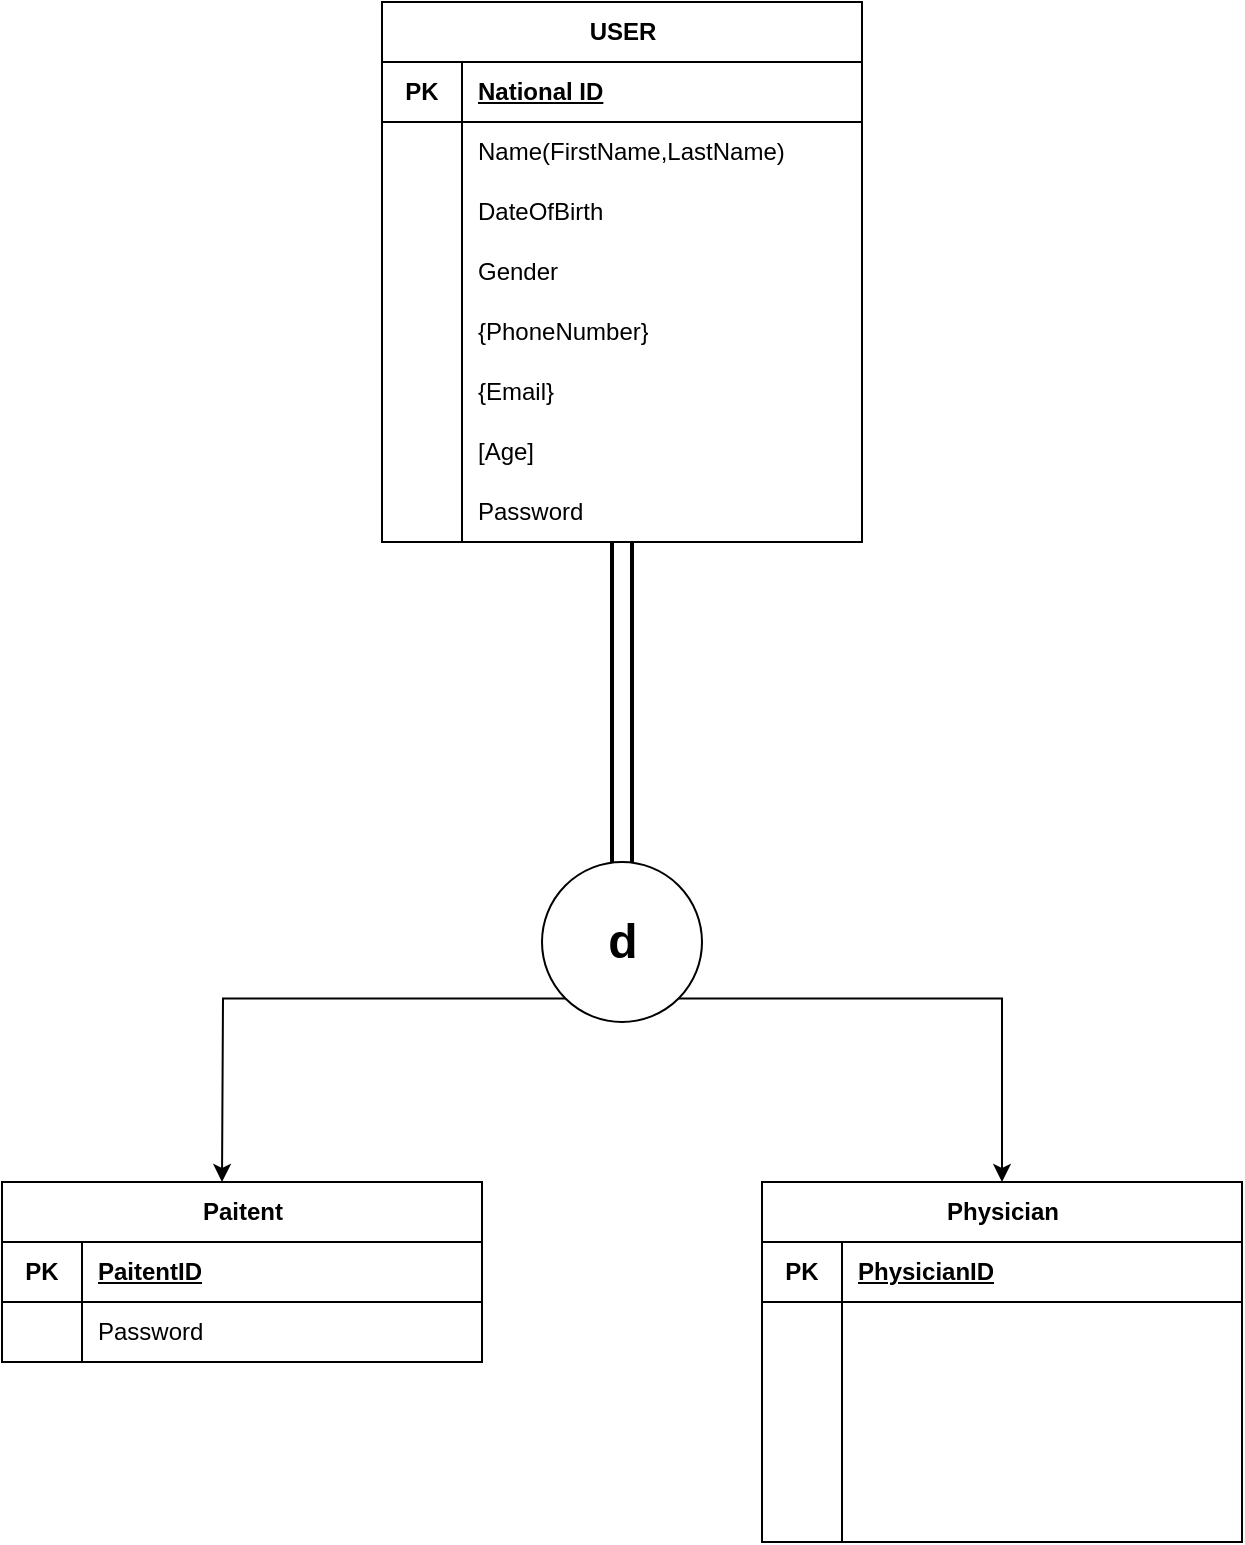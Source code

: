 <mxfile version="24.4.8" type="device">
  <diagram id="R2lEEEUBdFMjLlhIrx00" name="Page-1">
    <mxGraphModel dx="2284" dy="884" grid="1" gridSize="10" guides="1" tooltips="1" connect="1" arrows="1" fold="1" page="1" pageScale="1" pageWidth="850" pageHeight="1100" math="0" shadow="0" extFonts="Permanent Marker^https://fonts.googleapis.com/css?family=Permanent+Marker">
      <root>
        <mxCell id="0" />
        <mxCell id="1" parent="0" />
        <mxCell id="M4xSdwk6hb-akl-TWDKS-51" value="USER" style="shape=table;startSize=30;container=1;collapsible=1;childLayout=tableLayout;fixedRows=1;rowLines=0;fontStyle=1;align=center;resizeLast=1;html=1;" vertex="1" parent="1">
          <mxGeometry x="150" y="90" width="240" height="270" as="geometry" />
        </mxCell>
        <mxCell id="M4xSdwk6hb-akl-TWDKS-115" value="" style="shape=tableRow;horizontal=0;startSize=0;swimlaneHead=0;swimlaneBody=0;fillColor=none;collapsible=0;dropTarget=0;points=[[0,0.5],[1,0.5]];portConstraint=eastwest;top=0;left=0;right=0;bottom=1;" vertex="1" parent="M4xSdwk6hb-akl-TWDKS-51">
          <mxGeometry y="30" width="240" height="30" as="geometry" />
        </mxCell>
        <mxCell id="M4xSdwk6hb-akl-TWDKS-116" value="PK" style="shape=partialRectangle;connectable=0;fillColor=none;top=0;left=0;bottom=0;right=0;fontStyle=1;overflow=hidden;whiteSpace=wrap;html=1;" vertex="1" parent="M4xSdwk6hb-akl-TWDKS-115">
          <mxGeometry width="40" height="30" as="geometry">
            <mxRectangle width="40" height="30" as="alternateBounds" />
          </mxGeometry>
        </mxCell>
        <mxCell id="M4xSdwk6hb-akl-TWDKS-117" value="National ID" style="shape=partialRectangle;connectable=0;fillColor=none;top=0;left=0;bottom=0;right=0;align=left;spacingLeft=6;fontStyle=5;overflow=hidden;whiteSpace=wrap;html=1;" vertex="1" parent="M4xSdwk6hb-akl-TWDKS-115">
          <mxGeometry x="40" width="200" height="30" as="geometry">
            <mxRectangle width="200" height="30" as="alternateBounds" />
          </mxGeometry>
        </mxCell>
        <mxCell id="M4xSdwk6hb-akl-TWDKS-112" value="" style="shape=tableRow;horizontal=0;startSize=0;swimlaneHead=0;swimlaneBody=0;fillColor=none;collapsible=0;dropTarget=0;points=[[0,0.5],[1,0.5]];portConstraint=eastwest;top=0;left=0;right=0;bottom=0;" vertex="1" parent="M4xSdwk6hb-akl-TWDKS-51">
          <mxGeometry y="60" width="240" height="30" as="geometry" />
        </mxCell>
        <mxCell id="M4xSdwk6hb-akl-TWDKS-113" value="" style="shape=partialRectangle;connectable=0;fillColor=none;top=0;left=0;bottom=0;right=0;editable=1;overflow=hidden;whiteSpace=wrap;html=1;" vertex="1" parent="M4xSdwk6hb-akl-TWDKS-112">
          <mxGeometry width="40" height="30" as="geometry">
            <mxRectangle width="40" height="30" as="alternateBounds" />
          </mxGeometry>
        </mxCell>
        <mxCell id="M4xSdwk6hb-akl-TWDKS-114" value="Name(FirstName,LastName)" style="shape=partialRectangle;connectable=0;fillColor=none;top=0;left=0;bottom=0;right=0;align=left;spacingLeft=6;overflow=hidden;whiteSpace=wrap;html=1;" vertex="1" parent="M4xSdwk6hb-akl-TWDKS-112">
          <mxGeometry x="40" width="200" height="30" as="geometry">
            <mxRectangle width="200" height="30" as="alternateBounds" />
          </mxGeometry>
        </mxCell>
        <mxCell id="M4xSdwk6hb-akl-TWDKS-109" value="" style="shape=tableRow;horizontal=0;startSize=0;swimlaneHead=0;swimlaneBody=0;fillColor=none;collapsible=0;dropTarget=0;points=[[0,0.5],[1,0.5]];portConstraint=eastwest;top=0;left=0;right=0;bottom=0;" vertex="1" parent="M4xSdwk6hb-akl-TWDKS-51">
          <mxGeometry y="90" width="240" height="30" as="geometry" />
        </mxCell>
        <mxCell id="M4xSdwk6hb-akl-TWDKS-110" value="" style="shape=partialRectangle;connectable=0;fillColor=none;top=0;left=0;bottom=0;right=0;editable=1;overflow=hidden;whiteSpace=wrap;html=1;" vertex="1" parent="M4xSdwk6hb-akl-TWDKS-109">
          <mxGeometry width="40" height="30" as="geometry">
            <mxRectangle width="40" height="30" as="alternateBounds" />
          </mxGeometry>
        </mxCell>
        <mxCell id="M4xSdwk6hb-akl-TWDKS-111" value="DateOfBirth" style="shape=partialRectangle;connectable=0;fillColor=none;top=0;left=0;bottom=0;right=0;align=left;spacingLeft=6;overflow=hidden;whiteSpace=wrap;html=1;" vertex="1" parent="M4xSdwk6hb-akl-TWDKS-109">
          <mxGeometry x="40" width="200" height="30" as="geometry">
            <mxRectangle width="200" height="30" as="alternateBounds" />
          </mxGeometry>
        </mxCell>
        <mxCell id="M4xSdwk6hb-akl-TWDKS-106" value="" style="shape=tableRow;horizontal=0;startSize=0;swimlaneHead=0;swimlaneBody=0;fillColor=none;collapsible=0;dropTarget=0;points=[[0,0.5],[1,0.5]];portConstraint=eastwest;top=0;left=0;right=0;bottom=0;" vertex="1" parent="M4xSdwk6hb-akl-TWDKS-51">
          <mxGeometry y="120" width="240" height="30" as="geometry" />
        </mxCell>
        <mxCell id="M4xSdwk6hb-akl-TWDKS-107" value="" style="shape=partialRectangle;connectable=0;fillColor=none;top=0;left=0;bottom=0;right=0;editable=1;overflow=hidden;whiteSpace=wrap;html=1;" vertex="1" parent="M4xSdwk6hb-akl-TWDKS-106">
          <mxGeometry width="40" height="30" as="geometry">
            <mxRectangle width="40" height="30" as="alternateBounds" />
          </mxGeometry>
        </mxCell>
        <mxCell id="M4xSdwk6hb-akl-TWDKS-108" value="Gender" style="shape=partialRectangle;connectable=0;fillColor=none;top=0;left=0;bottom=0;right=0;align=left;spacingLeft=6;overflow=hidden;whiteSpace=wrap;html=1;" vertex="1" parent="M4xSdwk6hb-akl-TWDKS-106">
          <mxGeometry x="40" width="200" height="30" as="geometry">
            <mxRectangle width="200" height="30" as="alternateBounds" />
          </mxGeometry>
        </mxCell>
        <mxCell id="M4xSdwk6hb-akl-TWDKS-103" value="" style="shape=tableRow;horizontal=0;startSize=0;swimlaneHead=0;swimlaneBody=0;fillColor=none;collapsible=0;dropTarget=0;points=[[0,0.5],[1,0.5]];portConstraint=eastwest;top=0;left=0;right=0;bottom=0;" vertex="1" parent="M4xSdwk6hb-akl-TWDKS-51">
          <mxGeometry y="150" width="240" height="30" as="geometry" />
        </mxCell>
        <mxCell id="M4xSdwk6hb-akl-TWDKS-104" value="" style="shape=partialRectangle;connectable=0;fillColor=none;top=0;left=0;bottom=0;right=0;editable=1;overflow=hidden;whiteSpace=wrap;html=1;" vertex="1" parent="M4xSdwk6hb-akl-TWDKS-103">
          <mxGeometry width="40" height="30" as="geometry">
            <mxRectangle width="40" height="30" as="alternateBounds" />
          </mxGeometry>
        </mxCell>
        <mxCell id="M4xSdwk6hb-akl-TWDKS-105" value="{PhoneNumber}" style="shape=partialRectangle;connectable=0;fillColor=none;top=0;left=0;bottom=0;right=0;align=left;spacingLeft=6;overflow=hidden;whiteSpace=wrap;html=1;" vertex="1" parent="M4xSdwk6hb-akl-TWDKS-103">
          <mxGeometry x="40" width="200" height="30" as="geometry">
            <mxRectangle width="200" height="30" as="alternateBounds" />
          </mxGeometry>
        </mxCell>
        <mxCell id="M4xSdwk6hb-akl-TWDKS-100" value="" style="shape=tableRow;horizontal=0;startSize=0;swimlaneHead=0;swimlaneBody=0;fillColor=none;collapsible=0;dropTarget=0;points=[[0,0.5],[1,0.5]];portConstraint=eastwest;top=0;left=0;right=0;bottom=0;" vertex="1" parent="M4xSdwk6hb-akl-TWDKS-51">
          <mxGeometry y="180" width="240" height="30" as="geometry" />
        </mxCell>
        <mxCell id="M4xSdwk6hb-akl-TWDKS-101" value="" style="shape=partialRectangle;connectable=0;fillColor=none;top=0;left=0;bottom=0;right=0;editable=1;overflow=hidden;whiteSpace=wrap;html=1;" vertex="1" parent="M4xSdwk6hb-akl-TWDKS-100">
          <mxGeometry width="40" height="30" as="geometry">
            <mxRectangle width="40" height="30" as="alternateBounds" />
          </mxGeometry>
        </mxCell>
        <mxCell id="M4xSdwk6hb-akl-TWDKS-102" value="{Email}" style="shape=partialRectangle;connectable=0;fillColor=none;top=0;left=0;bottom=0;right=0;align=left;spacingLeft=6;overflow=hidden;whiteSpace=wrap;html=1;" vertex="1" parent="M4xSdwk6hb-akl-TWDKS-100">
          <mxGeometry x="40" width="200" height="30" as="geometry">
            <mxRectangle width="200" height="30" as="alternateBounds" />
          </mxGeometry>
        </mxCell>
        <mxCell id="M4xSdwk6hb-akl-TWDKS-97" value="" style="shape=tableRow;horizontal=0;startSize=0;swimlaneHead=0;swimlaneBody=0;fillColor=none;collapsible=0;dropTarget=0;points=[[0,0.5],[1,0.5]];portConstraint=eastwest;top=0;left=0;right=0;bottom=0;" vertex="1" parent="M4xSdwk6hb-akl-TWDKS-51">
          <mxGeometry y="210" width="240" height="30" as="geometry" />
        </mxCell>
        <mxCell id="M4xSdwk6hb-akl-TWDKS-98" value="" style="shape=partialRectangle;connectable=0;fillColor=none;top=0;left=0;bottom=0;right=0;editable=1;overflow=hidden;whiteSpace=wrap;html=1;" vertex="1" parent="M4xSdwk6hb-akl-TWDKS-97">
          <mxGeometry width="40" height="30" as="geometry">
            <mxRectangle width="40" height="30" as="alternateBounds" />
          </mxGeometry>
        </mxCell>
        <mxCell id="M4xSdwk6hb-akl-TWDKS-99" value="[Age]" style="shape=partialRectangle;connectable=0;fillColor=none;top=0;left=0;bottom=0;right=0;align=left;spacingLeft=6;overflow=hidden;whiteSpace=wrap;html=1;" vertex="1" parent="M4xSdwk6hb-akl-TWDKS-97">
          <mxGeometry x="40" width="200" height="30" as="geometry">
            <mxRectangle width="200" height="30" as="alternateBounds" />
          </mxGeometry>
        </mxCell>
        <mxCell id="M4xSdwk6hb-akl-TWDKS-67" value="" style="shape=tableRow;horizontal=0;startSize=0;swimlaneHead=0;swimlaneBody=0;fillColor=none;collapsible=0;dropTarget=0;points=[[0,0.5],[1,0.5]];portConstraint=eastwest;top=0;left=0;right=0;bottom=0;" vertex="1" parent="M4xSdwk6hb-akl-TWDKS-51">
          <mxGeometry y="240" width="240" height="30" as="geometry" />
        </mxCell>
        <mxCell id="M4xSdwk6hb-akl-TWDKS-68" value="" style="shape=partialRectangle;connectable=0;fillColor=none;top=0;left=0;bottom=0;right=0;editable=1;overflow=hidden;whiteSpace=wrap;html=1;" vertex="1" parent="M4xSdwk6hb-akl-TWDKS-67">
          <mxGeometry width="40" height="30" as="geometry">
            <mxRectangle width="40" height="30" as="alternateBounds" />
          </mxGeometry>
        </mxCell>
        <mxCell id="M4xSdwk6hb-akl-TWDKS-69" value="Password" style="shape=partialRectangle;connectable=0;fillColor=none;top=0;left=0;bottom=0;right=0;align=left;spacingLeft=6;overflow=hidden;whiteSpace=wrap;html=1;" vertex="1" parent="M4xSdwk6hb-akl-TWDKS-67">
          <mxGeometry x="40" width="200" height="30" as="geometry">
            <mxRectangle width="200" height="30" as="alternateBounds" />
          </mxGeometry>
        </mxCell>
        <mxCell id="M4xSdwk6hb-akl-TWDKS-127" value="" style="line;strokeWidth=2;direction=south;html=1;" vertex="1" parent="1">
          <mxGeometry x="260" y="360" width="10" height="160" as="geometry" />
        </mxCell>
        <mxCell id="M4xSdwk6hb-akl-TWDKS-128" value="" style="line;strokeWidth=2;direction=south;html=1;" vertex="1" parent="1">
          <mxGeometry x="270" y="360" width="10" height="160" as="geometry" />
        </mxCell>
        <mxCell id="M4xSdwk6hb-akl-TWDKS-134" style="edgeStyle=orthogonalEdgeStyle;rounded=0;orthogonalLoop=1;jettySize=auto;html=1;exitX=0;exitY=1;exitDx=0;exitDy=0;" edge="1" parent="1" source="M4xSdwk6hb-akl-TWDKS-131">
          <mxGeometry relative="1" as="geometry">
            <mxPoint x="70" y="680" as="targetPoint" />
          </mxGeometry>
        </mxCell>
        <mxCell id="M4xSdwk6hb-akl-TWDKS-135" style="edgeStyle=orthogonalEdgeStyle;rounded=0;orthogonalLoop=1;jettySize=auto;html=1;exitX=1;exitY=1;exitDx=0;exitDy=0;entryX=0.5;entryY=0;entryDx=0;entryDy=0;" edge="1" parent="1" source="M4xSdwk6hb-akl-TWDKS-131" target="M4xSdwk6hb-akl-TWDKS-161">
          <mxGeometry relative="1" as="geometry">
            <mxPoint x="460" y="670" as="targetPoint" />
          </mxGeometry>
        </mxCell>
        <mxCell id="M4xSdwk6hb-akl-TWDKS-131" value="" style="ellipse;whiteSpace=wrap;html=1;aspect=fixed;" vertex="1" parent="1">
          <mxGeometry x="230" y="520" width="80" height="80" as="geometry" />
        </mxCell>
        <mxCell id="M4xSdwk6hb-akl-TWDKS-136" value="Paitent" style="shape=table;startSize=30;container=1;collapsible=1;childLayout=tableLayout;fixedRows=1;rowLines=0;fontStyle=1;align=center;resizeLast=1;html=1;" vertex="1" parent="1">
          <mxGeometry x="-40" y="680" width="240" height="90" as="geometry" />
        </mxCell>
        <mxCell id="M4xSdwk6hb-akl-TWDKS-137" value="" style="shape=tableRow;horizontal=0;startSize=0;swimlaneHead=0;swimlaneBody=0;fillColor=none;collapsible=0;dropTarget=0;points=[[0,0.5],[1,0.5]];portConstraint=eastwest;top=0;left=0;right=0;bottom=1;" vertex="1" parent="M4xSdwk6hb-akl-TWDKS-136">
          <mxGeometry y="30" width="240" height="30" as="geometry" />
        </mxCell>
        <mxCell id="M4xSdwk6hb-akl-TWDKS-138" value="PK" style="shape=partialRectangle;connectable=0;fillColor=none;top=0;left=0;bottom=0;right=0;fontStyle=1;overflow=hidden;whiteSpace=wrap;html=1;" vertex="1" parent="M4xSdwk6hb-akl-TWDKS-137">
          <mxGeometry width="40" height="30" as="geometry">
            <mxRectangle width="40" height="30" as="alternateBounds" />
          </mxGeometry>
        </mxCell>
        <mxCell id="M4xSdwk6hb-akl-TWDKS-139" value="PaitentID" style="shape=partialRectangle;connectable=0;fillColor=none;top=0;left=0;bottom=0;right=0;align=left;spacingLeft=6;fontStyle=5;overflow=hidden;whiteSpace=wrap;html=1;" vertex="1" parent="M4xSdwk6hb-akl-TWDKS-137">
          <mxGeometry x="40" width="200" height="30" as="geometry">
            <mxRectangle width="200" height="30" as="alternateBounds" />
          </mxGeometry>
        </mxCell>
        <mxCell id="M4xSdwk6hb-akl-TWDKS-158" value="" style="shape=tableRow;horizontal=0;startSize=0;swimlaneHead=0;swimlaneBody=0;fillColor=none;collapsible=0;dropTarget=0;points=[[0,0.5],[1,0.5]];portConstraint=eastwest;top=0;left=0;right=0;bottom=0;" vertex="1" parent="M4xSdwk6hb-akl-TWDKS-136">
          <mxGeometry y="60" width="240" height="30" as="geometry" />
        </mxCell>
        <mxCell id="M4xSdwk6hb-akl-TWDKS-159" value="" style="shape=partialRectangle;connectable=0;fillColor=none;top=0;left=0;bottom=0;right=0;editable=1;overflow=hidden;whiteSpace=wrap;html=1;" vertex="1" parent="M4xSdwk6hb-akl-TWDKS-158">
          <mxGeometry width="40" height="30" as="geometry">
            <mxRectangle width="40" height="30" as="alternateBounds" />
          </mxGeometry>
        </mxCell>
        <mxCell id="M4xSdwk6hb-akl-TWDKS-160" value="Password" style="shape=partialRectangle;connectable=0;fillColor=none;top=0;left=0;bottom=0;right=0;align=left;spacingLeft=6;overflow=hidden;whiteSpace=wrap;html=1;" vertex="1" parent="M4xSdwk6hb-akl-TWDKS-158">
          <mxGeometry x="40" width="200" height="30" as="geometry">
            <mxRectangle width="200" height="30" as="alternateBounds" />
          </mxGeometry>
        </mxCell>
        <mxCell id="M4xSdwk6hb-akl-TWDKS-161" value="Physician" style="shape=table;startSize=30;container=1;collapsible=1;childLayout=tableLayout;fixedRows=1;rowLines=0;fontStyle=1;align=center;resizeLast=1;html=1;" vertex="1" parent="1">
          <mxGeometry x="340" y="680" width="240" height="180" as="geometry" />
        </mxCell>
        <mxCell id="M4xSdwk6hb-akl-TWDKS-162" value="" style="shape=tableRow;horizontal=0;startSize=0;swimlaneHead=0;swimlaneBody=0;fillColor=none;collapsible=0;dropTarget=0;points=[[0,0.5],[1,0.5]];portConstraint=eastwest;top=0;left=0;right=0;bottom=1;" vertex="1" parent="M4xSdwk6hb-akl-TWDKS-161">
          <mxGeometry y="30" width="240" height="30" as="geometry" />
        </mxCell>
        <mxCell id="M4xSdwk6hb-akl-TWDKS-163" value="PK" style="shape=partialRectangle;connectable=0;fillColor=none;top=0;left=0;bottom=0;right=0;fontStyle=1;overflow=hidden;whiteSpace=wrap;html=1;" vertex="1" parent="M4xSdwk6hb-akl-TWDKS-162">
          <mxGeometry width="40" height="30" as="geometry">
            <mxRectangle width="40" height="30" as="alternateBounds" />
          </mxGeometry>
        </mxCell>
        <mxCell id="M4xSdwk6hb-akl-TWDKS-164" value="PhysicianID" style="shape=partialRectangle;connectable=0;fillColor=none;top=0;left=0;bottom=0;right=0;align=left;spacingLeft=6;fontStyle=5;overflow=hidden;whiteSpace=wrap;html=1;" vertex="1" parent="M4xSdwk6hb-akl-TWDKS-162">
          <mxGeometry x="40" width="200" height="30" as="geometry">
            <mxRectangle width="200" height="30" as="alternateBounds" />
          </mxGeometry>
        </mxCell>
        <mxCell id="M4xSdwk6hb-akl-TWDKS-174" value="" style="shape=tableRow;horizontal=0;startSize=0;swimlaneHead=0;swimlaneBody=0;fillColor=none;collapsible=0;dropTarget=0;points=[[0,0.5],[1,0.5]];portConstraint=eastwest;top=0;left=0;right=0;bottom=0;" vertex="1" parent="M4xSdwk6hb-akl-TWDKS-161">
          <mxGeometry y="60" width="240" height="30" as="geometry" />
        </mxCell>
        <mxCell id="M4xSdwk6hb-akl-TWDKS-175" value="" style="shape=partialRectangle;connectable=0;fillColor=none;top=0;left=0;bottom=0;right=0;editable=1;overflow=hidden;whiteSpace=wrap;html=1;" vertex="1" parent="M4xSdwk6hb-akl-TWDKS-174">
          <mxGeometry width="40" height="30" as="geometry">
            <mxRectangle width="40" height="30" as="alternateBounds" />
          </mxGeometry>
        </mxCell>
        <mxCell id="M4xSdwk6hb-akl-TWDKS-176" value="" style="shape=partialRectangle;connectable=0;fillColor=none;top=0;left=0;bottom=0;right=0;align=left;spacingLeft=6;overflow=hidden;whiteSpace=wrap;html=1;" vertex="1" parent="M4xSdwk6hb-akl-TWDKS-174">
          <mxGeometry x="40" width="200" height="30" as="geometry">
            <mxRectangle width="200" height="30" as="alternateBounds" />
          </mxGeometry>
        </mxCell>
        <mxCell id="M4xSdwk6hb-akl-TWDKS-177" value="" style="shape=tableRow;horizontal=0;startSize=0;swimlaneHead=0;swimlaneBody=0;fillColor=none;collapsible=0;dropTarget=0;points=[[0,0.5],[1,0.5]];portConstraint=eastwest;top=0;left=0;right=0;bottom=0;" vertex="1" parent="M4xSdwk6hb-akl-TWDKS-161">
          <mxGeometry y="90" width="240" height="30" as="geometry" />
        </mxCell>
        <mxCell id="M4xSdwk6hb-akl-TWDKS-178" value="" style="shape=partialRectangle;connectable=0;fillColor=none;top=0;left=0;bottom=0;right=0;editable=1;overflow=hidden;whiteSpace=wrap;html=1;" vertex="1" parent="M4xSdwk6hb-akl-TWDKS-177">
          <mxGeometry width="40" height="30" as="geometry">
            <mxRectangle width="40" height="30" as="alternateBounds" />
          </mxGeometry>
        </mxCell>
        <mxCell id="M4xSdwk6hb-akl-TWDKS-179" value="" style="shape=partialRectangle;connectable=0;fillColor=none;top=0;left=0;bottom=0;right=0;align=left;spacingLeft=6;overflow=hidden;whiteSpace=wrap;html=1;" vertex="1" parent="M4xSdwk6hb-akl-TWDKS-177">
          <mxGeometry x="40" width="200" height="30" as="geometry">
            <mxRectangle width="200" height="30" as="alternateBounds" />
          </mxGeometry>
        </mxCell>
        <mxCell id="M4xSdwk6hb-akl-TWDKS-180" value="" style="shape=tableRow;horizontal=0;startSize=0;swimlaneHead=0;swimlaneBody=0;fillColor=none;collapsible=0;dropTarget=0;points=[[0,0.5],[1,0.5]];portConstraint=eastwest;top=0;left=0;right=0;bottom=0;" vertex="1" parent="M4xSdwk6hb-akl-TWDKS-161">
          <mxGeometry y="120" width="240" height="30" as="geometry" />
        </mxCell>
        <mxCell id="M4xSdwk6hb-akl-TWDKS-181" value="" style="shape=partialRectangle;connectable=0;fillColor=none;top=0;left=0;bottom=0;right=0;editable=1;overflow=hidden;whiteSpace=wrap;html=1;" vertex="1" parent="M4xSdwk6hb-akl-TWDKS-180">
          <mxGeometry width="40" height="30" as="geometry">
            <mxRectangle width="40" height="30" as="alternateBounds" />
          </mxGeometry>
        </mxCell>
        <mxCell id="M4xSdwk6hb-akl-TWDKS-182" value="" style="shape=partialRectangle;connectable=0;fillColor=none;top=0;left=0;bottom=0;right=0;align=left;spacingLeft=6;overflow=hidden;whiteSpace=wrap;html=1;" vertex="1" parent="M4xSdwk6hb-akl-TWDKS-180">
          <mxGeometry x="40" width="200" height="30" as="geometry">
            <mxRectangle width="200" height="30" as="alternateBounds" />
          </mxGeometry>
        </mxCell>
        <mxCell id="M4xSdwk6hb-akl-TWDKS-183" value="" style="shape=tableRow;horizontal=0;startSize=0;swimlaneHead=0;swimlaneBody=0;fillColor=none;collapsible=0;dropTarget=0;points=[[0,0.5],[1,0.5]];portConstraint=eastwest;top=0;left=0;right=0;bottom=0;" vertex="1" parent="M4xSdwk6hb-akl-TWDKS-161">
          <mxGeometry y="150" width="240" height="30" as="geometry" />
        </mxCell>
        <mxCell id="M4xSdwk6hb-akl-TWDKS-184" value="" style="shape=partialRectangle;connectable=0;fillColor=none;top=0;left=0;bottom=0;right=0;editable=1;overflow=hidden;whiteSpace=wrap;html=1;" vertex="1" parent="M4xSdwk6hb-akl-TWDKS-183">
          <mxGeometry width="40" height="30" as="geometry">
            <mxRectangle width="40" height="30" as="alternateBounds" />
          </mxGeometry>
        </mxCell>
        <mxCell id="M4xSdwk6hb-akl-TWDKS-185" value="" style="shape=partialRectangle;connectable=0;fillColor=none;top=0;left=0;bottom=0;right=0;align=left;spacingLeft=6;overflow=hidden;whiteSpace=wrap;html=1;" vertex="1" parent="M4xSdwk6hb-akl-TWDKS-183">
          <mxGeometry x="40" width="200" height="30" as="geometry">
            <mxRectangle width="200" height="30" as="alternateBounds" />
          </mxGeometry>
        </mxCell>
        <mxCell id="M4xSdwk6hb-akl-TWDKS-186" value="d" style="text;strokeColor=none;fillColor=none;html=1;fontSize=24;fontStyle=1;verticalAlign=middle;align=center;" vertex="1" parent="1">
          <mxGeometry x="247.5" y="540" width="45" height="40" as="geometry" />
        </mxCell>
      </root>
    </mxGraphModel>
  </diagram>
</mxfile>
